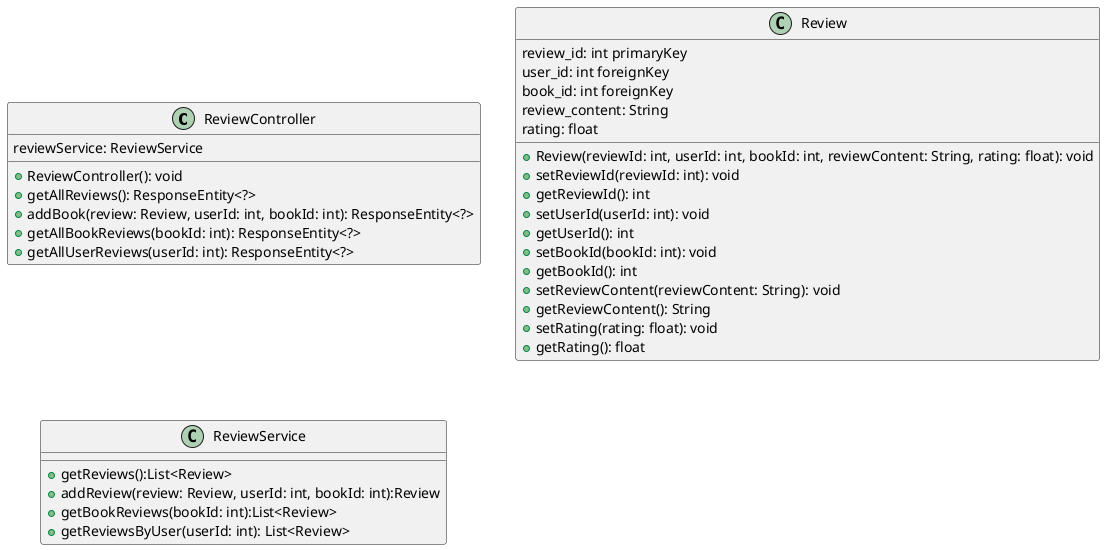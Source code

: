 @startuml

!define ENTITY class
!define PRIMARY_KEY_FIELD {+ {field} primaryKey}
!define FOREIGN_KEY_FIELD {+ {field} foreignKey}
!define AGGREGATION ---

' Define entities
ENTITY ReviewController {
  reviewService: ReviewService

  +ReviewController(): void
  {method} +getAllReviews(): ResponseEntity<?>
  {method} +addBook(review: Review, userId: int, bookId: int): ResponseEntity<?>
  {method} +getAllBookReviews(bookId: int): ResponseEntity<?>
  {method} +getAllUserReviews(userId: int): ResponseEntity<?>
}

ENTITY Review {
  review_id: int primaryKey
  user_id: int foreignKey
  book_id: int foreignKey
  review_content: String
  rating: float

  +Review(reviewId: int, userId: int, bookId: int, reviewContent: String, rating: float): void
  {method} +setReviewId(reviewId: int): void
  {method} +getReviewId(): int
  {method} +setUserId(userId: int): void
  {method} +getUserId(): int
  {method} +setBookId(bookId: int): void
  {method} +getBookId(): int
  {method} +setReviewContent(reviewContent: String): void
  {method} +getReviewContent(): String
  {method} +setRating(rating: float): void
  {method} +getRating(): float
}

ENTITY ReviewService {
  {method}+getReviews():List<Review>
  {method}+addReview(review: Review, userId: int, bookId: int):Review
  {method}+getBookReviews(bookId: int):List<Review>
  {method}+getReviewsByUser(userId: int): List<Review>
}

' ResponseEntity --o ReviewController: has (0..*)

@enduml